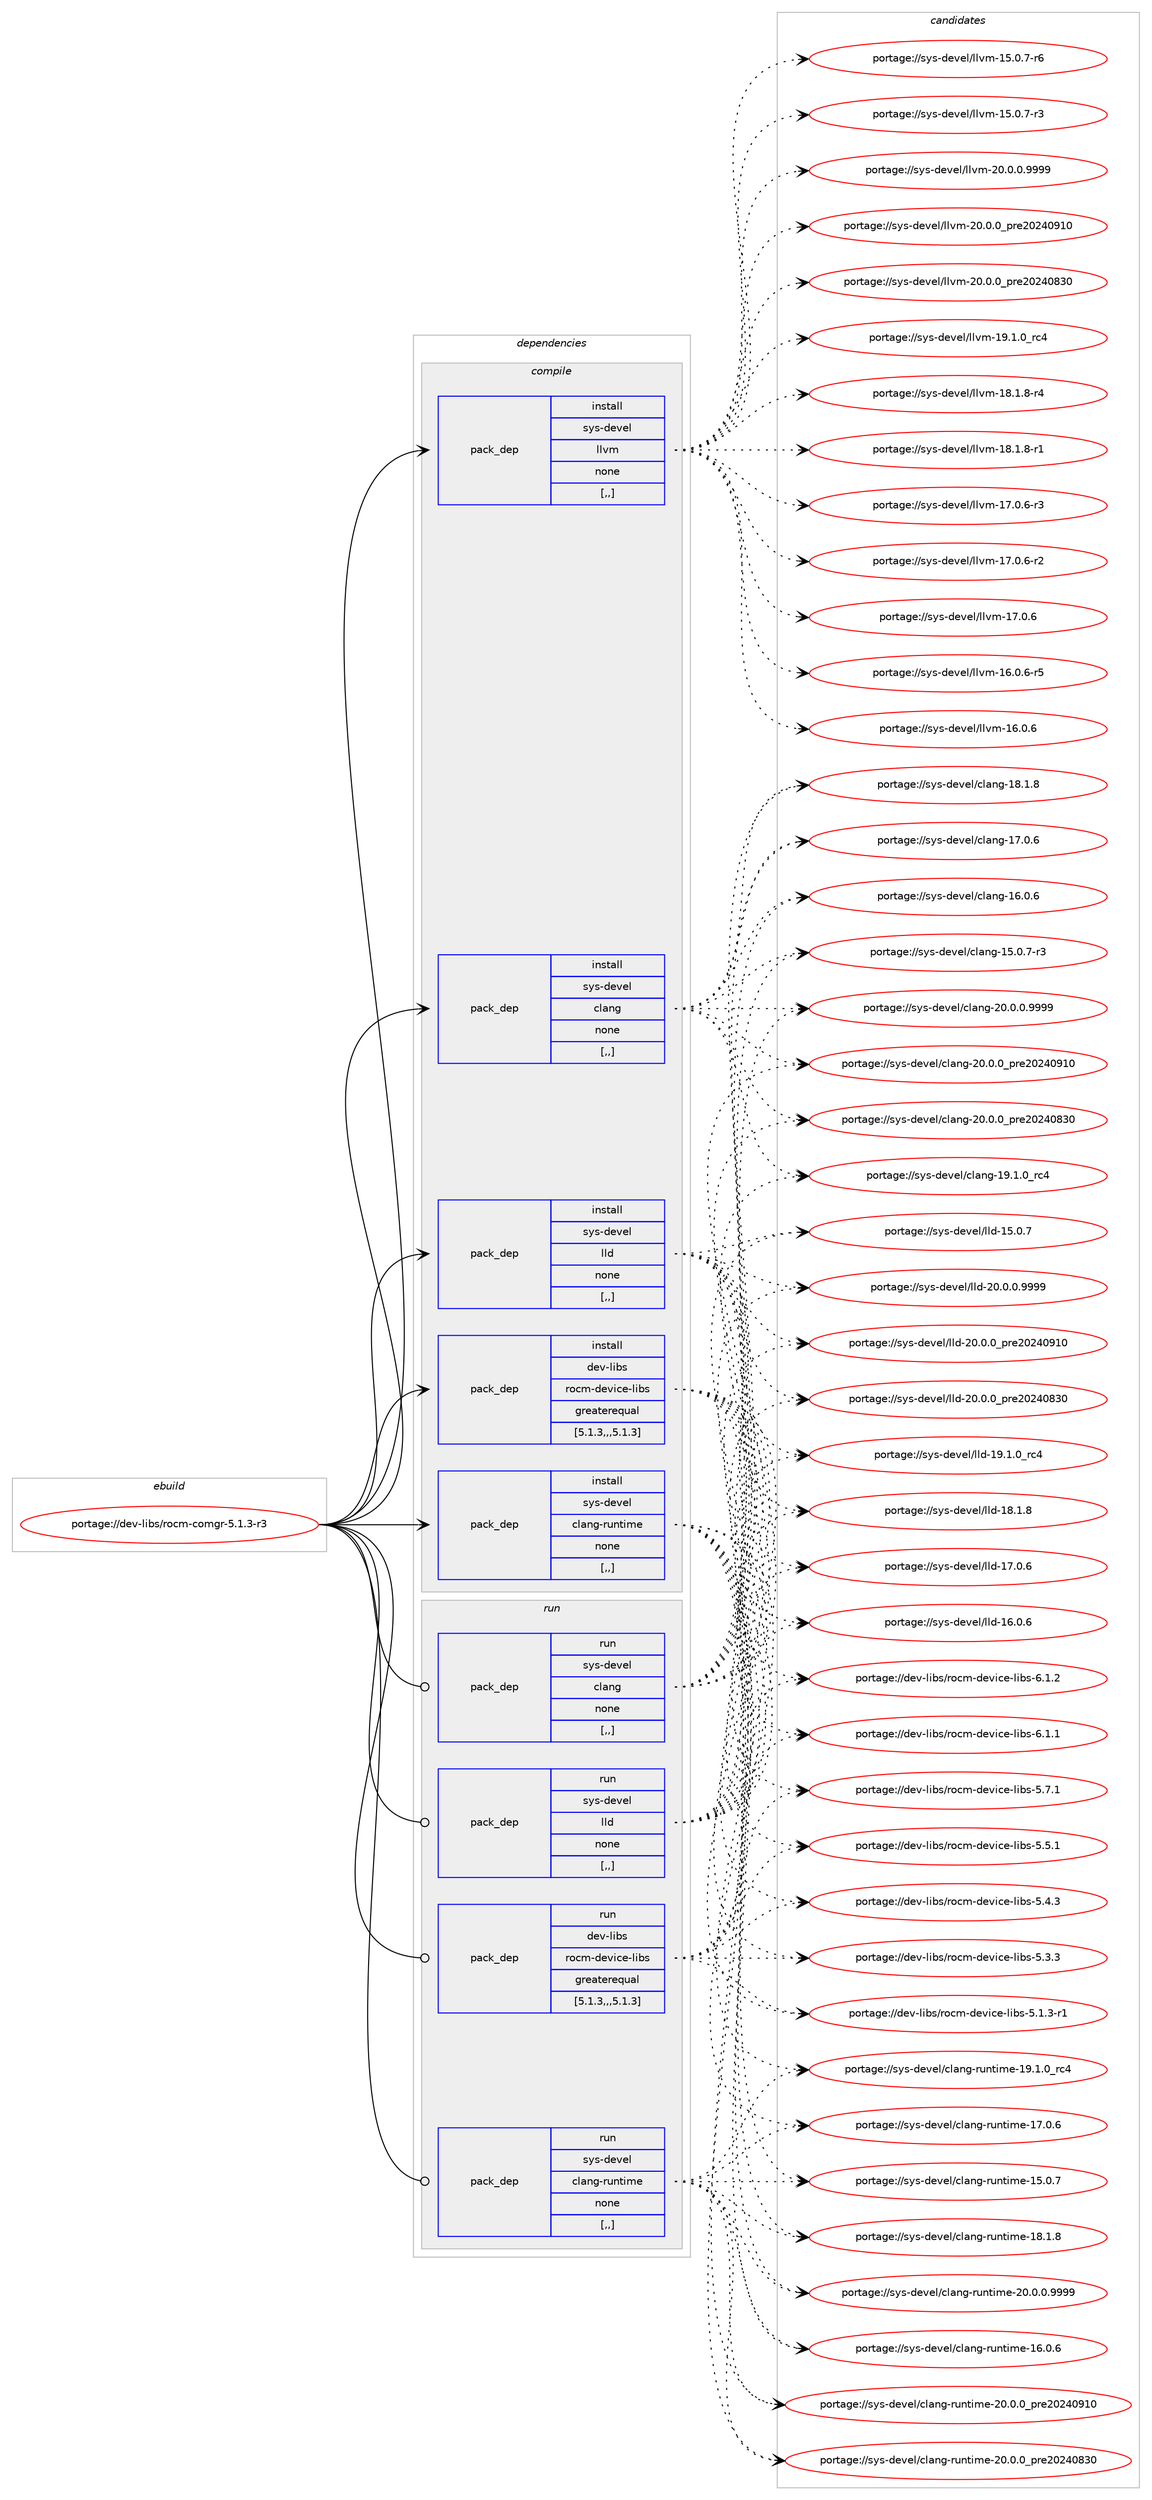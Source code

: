digraph prolog {

# *************
# Graph options
# *************

newrank=true;
concentrate=true;
compound=true;
graph [rankdir=LR,fontname=Helvetica,fontsize=10,ranksep=1.5];#, ranksep=2.5, nodesep=0.2];
edge  [arrowhead=vee];
node  [fontname=Helvetica,fontsize=10];

# **********
# The ebuild
# **********

subgraph cluster_leftcol {
color=gray;
label=<<i>ebuild</i>>;
id [label="portage://dev-libs/rocm-comgr-5.1.3-r3", color=red, width=4, href="../dev-libs/rocm-comgr-5.1.3-r3.svg"];
}

# ****************
# The dependencies
# ****************

subgraph cluster_midcol {
color=gray;
label=<<i>dependencies</i>>;
subgraph cluster_compile {
fillcolor="#eeeeee";
style=filled;
label=<<i>compile</i>>;
subgraph pack445096 {
dependency608224 [label=<<TABLE BORDER="0" CELLBORDER="1" CELLSPACING="0" CELLPADDING="4" WIDTH="220"><TR><TD ROWSPAN="6" CELLPADDING="30">pack_dep</TD></TR><TR><TD WIDTH="110">install</TD></TR><TR><TD>dev-libs</TD></TR><TR><TD>rocm-device-libs</TD></TR><TR><TD>greaterequal</TD></TR><TR><TD>[5.1.3,,,5.1.3]</TD></TR></TABLE>>, shape=none, color=blue];
}
id:e -> dependency608224:w [weight=20,style="solid",arrowhead="vee"];
subgraph pack445097 {
dependency608225 [label=<<TABLE BORDER="0" CELLBORDER="1" CELLSPACING="0" CELLPADDING="4" WIDTH="220"><TR><TD ROWSPAN="6" CELLPADDING="30">pack_dep</TD></TR><TR><TD WIDTH="110">install</TD></TR><TR><TD>sys-devel</TD></TR><TR><TD>clang</TD></TR><TR><TD>none</TD></TR><TR><TD>[,,]</TD></TR></TABLE>>, shape=none, color=blue];
}
id:e -> dependency608225:w [weight=20,style="solid",arrowhead="vee"];
subgraph pack445098 {
dependency608226 [label=<<TABLE BORDER="0" CELLBORDER="1" CELLSPACING="0" CELLPADDING="4" WIDTH="220"><TR><TD ROWSPAN="6" CELLPADDING="30">pack_dep</TD></TR><TR><TD WIDTH="110">install</TD></TR><TR><TD>sys-devel</TD></TR><TR><TD>clang-runtime</TD></TR><TR><TD>none</TD></TR><TR><TD>[,,]</TD></TR></TABLE>>, shape=none, color=blue];
}
id:e -> dependency608226:w [weight=20,style="solid",arrowhead="vee"];
subgraph pack445099 {
dependency608227 [label=<<TABLE BORDER="0" CELLBORDER="1" CELLSPACING="0" CELLPADDING="4" WIDTH="220"><TR><TD ROWSPAN="6" CELLPADDING="30">pack_dep</TD></TR><TR><TD WIDTH="110">install</TD></TR><TR><TD>sys-devel</TD></TR><TR><TD>lld</TD></TR><TR><TD>none</TD></TR><TR><TD>[,,]</TD></TR></TABLE>>, shape=none, color=blue];
}
id:e -> dependency608227:w [weight=20,style="solid",arrowhead="vee"];
subgraph pack445100 {
dependency608228 [label=<<TABLE BORDER="0" CELLBORDER="1" CELLSPACING="0" CELLPADDING="4" WIDTH="220"><TR><TD ROWSPAN="6" CELLPADDING="30">pack_dep</TD></TR><TR><TD WIDTH="110">install</TD></TR><TR><TD>sys-devel</TD></TR><TR><TD>llvm</TD></TR><TR><TD>none</TD></TR><TR><TD>[,,]</TD></TR></TABLE>>, shape=none, color=blue];
}
id:e -> dependency608228:w [weight=20,style="solid",arrowhead="vee"];
}
subgraph cluster_compileandrun {
fillcolor="#eeeeee";
style=filled;
label=<<i>compile and run</i>>;
}
subgraph cluster_run {
fillcolor="#eeeeee";
style=filled;
label=<<i>run</i>>;
subgraph pack445101 {
dependency608229 [label=<<TABLE BORDER="0" CELLBORDER="1" CELLSPACING="0" CELLPADDING="4" WIDTH="220"><TR><TD ROWSPAN="6" CELLPADDING="30">pack_dep</TD></TR><TR><TD WIDTH="110">run</TD></TR><TR><TD>dev-libs</TD></TR><TR><TD>rocm-device-libs</TD></TR><TR><TD>greaterequal</TD></TR><TR><TD>[5.1.3,,,5.1.3]</TD></TR></TABLE>>, shape=none, color=blue];
}
id:e -> dependency608229:w [weight=20,style="solid",arrowhead="odot"];
subgraph pack445102 {
dependency608230 [label=<<TABLE BORDER="0" CELLBORDER="1" CELLSPACING="0" CELLPADDING="4" WIDTH="220"><TR><TD ROWSPAN="6" CELLPADDING="30">pack_dep</TD></TR><TR><TD WIDTH="110">run</TD></TR><TR><TD>sys-devel</TD></TR><TR><TD>clang</TD></TR><TR><TD>none</TD></TR><TR><TD>[,,]</TD></TR></TABLE>>, shape=none, color=blue];
}
id:e -> dependency608230:w [weight=20,style="solid",arrowhead="odot"];
subgraph pack445103 {
dependency608231 [label=<<TABLE BORDER="0" CELLBORDER="1" CELLSPACING="0" CELLPADDING="4" WIDTH="220"><TR><TD ROWSPAN="6" CELLPADDING="30">pack_dep</TD></TR><TR><TD WIDTH="110">run</TD></TR><TR><TD>sys-devel</TD></TR><TR><TD>clang-runtime</TD></TR><TR><TD>none</TD></TR><TR><TD>[,,]</TD></TR></TABLE>>, shape=none, color=blue];
}
id:e -> dependency608231:w [weight=20,style="solid",arrowhead="odot"];
subgraph pack445104 {
dependency608232 [label=<<TABLE BORDER="0" CELLBORDER="1" CELLSPACING="0" CELLPADDING="4" WIDTH="220"><TR><TD ROWSPAN="6" CELLPADDING="30">pack_dep</TD></TR><TR><TD WIDTH="110">run</TD></TR><TR><TD>sys-devel</TD></TR><TR><TD>lld</TD></TR><TR><TD>none</TD></TR><TR><TD>[,,]</TD></TR></TABLE>>, shape=none, color=blue];
}
id:e -> dependency608232:w [weight=20,style="solid",arrowhead="odot"];
}
}

# **************
# The candidates
# **************

subgraph cluster_choices {
rank=same;
color=gray;
label=<<i>candidates</i>>;

subgraph choice445096 {
color=black;
nodesep=1;
choice1001011184510810598115471141119910945100101118105991014510810598115455446494650 [label="portage://dev-libs/rocm-device-libs-6.1.2", color=red, width=4,href="../dev-libs/rocm-device-libs-6.1.2.svg"];
choice1001011184510810598115471141119910945100101118105991014510810598115455446494649 [label="portage://dev-libs/rocm-device-libs-6.1.1", color=red, width=4,href="../dev-libs/rocm-device-libs-6.1.1.svg"];
choice1001011184510810598115471141119910945100101118105991014510810598115455346554649 [label="portage://dev-libs/rocm-device-libs-5.7.1", color=red, width=4,href="../dev-libs/rocm-device-libs-5.7.1.svg"];
choice1001011184510810598115471141119910945100101118105991014510810598115455346534649 [label="portage://dev-libs/rocm-device-libs-5.5.1", color=red, width=4,href="../dev-libs/rocm-device-libs-5.5.1.svg"];
choice1001011184510810598115471141119910945100101118105991014510810598115455346524651 [label="portage://dev-libs/rocm-device-libs-5.4.3", color=red, width=4,href="../dev-libs/rocm-device-libs-5.4.3.svg"];
choice1001011184510810598115471141119910945100101118105991014510810598115455346514651 [label="portage://dev-libs/rocm-device-libs-5.3.3", color=red, width=4,href="../dev-libs/rocm-device-libs-5.3.3.svg"];
choice10010111845108105981154711411199109451001011181059910145108105981154553464946514511449 [label="portage://dev-libs/rocm-device-libs-5.1.3-r1", color=red, width=4,href="../dev-libs/rocm-device-libs-5.1.3-r1.svg"];
dependency608224:e -> choice1001011184510810598115471141119910945100101118105991014510810598115455446494650:w [style=dotted,weight="100"];
dependency608224:e -> choice1001011184510810598115471141119910945100101118105991014510810598115455446494649:w [style=dotted,weight="100"];
dependency608224:e -> choice1001011184510810598115471141119910945100101118105991014510810598115455346554649:w [style=dotted,weight="100"];
dependency608224:e -> choice1001011184510810598115471141119910945100101118105991014510810598115455346534649:w [style=dotted,weight="100"];
dependency608224:e -> choice1001011184510810598115471141119910945100101118105991014510810598115455346524651:w [style=dotted,weight="100"];
dependency608224:e -> choice1001011184510810598115471141119910945100101118105991014510810598115455346514651:w [style=dotted,weight="100"];
dependency608224:e -> choice10010111845108105981154711411199109451001011181059910145108105981154553464946514511449:w [style=dotted,weight="100"];
}
subgraph choice445097 {
color=black;
nodesep=1;
choice11512111545100101118101108479910897110103455048464846484657575757 [label="portage://sys-devel/clang-20.0.0.9999", color=red, width=4,href="../sys-devel/clang-20.0.0.9999.svg"];
choice1151211154510010111810110847991089711010345504846484648951121141015048505248574948 [label="portage://sys-devel/clang-20.0.0_pre20240910", color=red, width=4,href="../sys-devel/clang-20.0.0_pre20240910.svg"];
choice1151211154510010111810110847991089711010345504846484648951121141015048505248565148 [label="portage://sys-devel/clang-20.0.0_pre20240830", color=red, width=4,href="../sys-devel/clang-20.0.0_pre20240830.svg"];
choice1151211154510010111810110847991089711010345495746494648951149952 [label="portage://sys-devel/clang-19.1.0_rc4", color=red, width=4,href="../sys-devel/clang-19.1.0_rc4.svg"];
choice1151211154510010111810110847991089711010345495646494656 [label="portage://sys-devel/clang-18.1.8", color=red, width=4,href="../sys-devel/clang-18.1.8.svg"];
choice1151211154510010111810110847991089711010345495546484654 [label="portage://sys-devel/clang-17.0.6", color=red, width=4,href="../sys-devel/clang-17.0.6.svg"];
choice1151211154510010111810110847991089711010345495446484654 [label="portage://sys-devel/clang-16.0.6", color=red, width=4,href="../sys-devel/clang-16.0.6.svg"];
choice11512111545100101118101108479910897110103454953464846554511451 [label="portage://sys-devel/clang-15.0.7-r3", color=red, width=4,href="../sys-devel/clang-15.0.7-r3.svg"];
dependency608225:e -> choice11512111545100101118101108479910897110103455048464846484657575757:w [style=dotted,weight="100"];
dependency608225:e -> choice1151211154510010111810110847991089711010345504846484648951121141015048505248574948:w [style=dotted,weight="100"];
dependency608225:e -> choice1151211154510010111810110847991089711010345504846484648951121141015048505248565148:w [style=dotted,weight="100"];
dependency608225:e -> choice1151211154510010111810110847991089711010345495746494648951149952:w [style=dotted,weight="100"];
dependency608225:e -> choice1151211154510010111810110847991089711010345495646494656:w [style=dotted,weight="100"];
dependency608225:e -> choice1151211154510010111810110847991089711010345495546484654:w [style=dotted,weight="100"];
dependency608225:e -> choice1151211154510010111810110847991089711010345495446484654:w [style=dotted,weight="100"];
dependency608225:e -> choice11512111545100101118101108479910897110103454953464846554511451:w [style=dotted,weight="100"];
}
subgraph choice445098 {
color=black;
nodesep=1;
choice1151211154510010111810110847991089711010345114117110116105109101455048464846484657575757 [label="portage://sys-devel/clang-runtime-20.0.0.9999", color=red, width=4,href="../sys-devel/clang-runtime-20.0.0.9999.svg"];
choice115121115451001011181011084799108971101034511411711011610510910145504846484648951121141015048505248574948 [label="portage://sys-devel/clang-runtime-20.0.0_pre20240910", color=red, width=4,href="../sys-devel/clang-runtime-20.0.0_pre20240910.svg"];
choice115121115451001011181011084799108971101034511411711011610510910145504846484648951121141015048505248565148 [label="portage://sys-devel/clang-runtime-20.0.0_pre20240830", color=red, width=4,href="../sys-devel/clang-runtime-20.0.0_pre20240830.svg"];
choice115121115451001011181011084799108971101034511411711011610510910145495746494648951149952 [label="portage://sys-devel/clang-runtime-19.1.0_rc4", color=red, width=4,href="../sys-devel/clang-runtime-19.1.0_rc4.svg"];
choice115121115451001011181011084799108971101034511411711011610510910145495646494656 [label="portage://sys-devel/clang-runtime-18.1.8", color=red, width=4,href="../sys-devel/clang-runtime-18.1.8.svg"];
choice115121115451001011181011084799108971101034511411711011610510910145495546484654 [label="portage://sys-devel/clang-runtime-17.0.6", color=red, width=4,href="../sys-devel/clang-runtime-17.0.6.svg"];
choice115121115451001011181011084799108971101034511411711011610510910145495446484654 [label="portage://sys-devel/clang-runtime-16.0.6", color=red, width=4,href="../sys-devel/clang-runtime-16.0.6.svg"];
choice115121115451001011181011084799108971101034511411711011610510910145495346484655 [label="portage://sys-devel/clang-runtime-15.0.7", color=red, width=4,href="../sys-devel/clang-runtime-15.0.7.svg"];
dependency608226:e -> choice1151211154510010111810110847991089711010345114117110116105109101455048464846484657575757:w [style=dotted,weight="100"];
dependency608226:e -> choice115121115451001011181011084799108971101034511411711011610510910145504846484648951121141015048505248574948:w [style=dotted,weight="100"];
dependency608226:e -> choice115121115451001011181011084799108971101034511411711011610510910145504846484648951121141015048505248565148:w [style=dotted,weight="100"];
dependency608226:e -> choice115121115451001011181011084799108971101034511411711011610510910145495746494648951149952:w [style=dotted,weight="100"];
dependency608226:e -> choice115121115451001011181011084799108971101034511411711011610510910145495646494656:w [style=dotted,weight="100"];
dependency608226:e -> choice115121115451001011181011084799108971101034511411711011610510910145495546484654:w [style=dotted,weight="100"];
dependency608226:e -> choice115121115451001011181011084799108971101034511411711011610510910145495446484654:w [style=dotted,weight="100"];
dependency608226:e -> choice115121115451001011181011084799108971101034511411711011610510910145495346484655:w [style=dotted,weight="100"];
}
subgraph choice445099 {
color=black;
nodesep=1;
choice1151211154510010111810110847108108100455048464846484657575757 [label="portage://sys-devel/lld-20.0.0.9999", color=red, width=4,href="../sys-devel/lld-20.0.0.9999.svg"];
choice115121115451001011181011084710810810045504846484648951121141015048505248574948 [label="portage://sys-devel/lld-20.0.0_pre20240910", color=red, width=4,href="../sys-devel/lld-20.0.0_pre20240910.svg"];
choice115121115451001011181011084710810810045504846484648951121141015048505248565148 [label="portage://sys-devel/lld-20.0.0_pre20240830", color=red, width=4,href="../sys-devel/lld-20.0.0_pre20240830.svg"];
choice115121115451001011181011084710810810045495746494648951149952 [label="portage://sys-devel/lld-19.1.0_rc4", color=red, width=4,href="../sys-devel/lld-19.1.0_rc4.svg"];
choice115121115451001011181011084710810810045495646494656 [label="portage://sys-devel/lld-18.1.8", color=red, width=4,href="../sys-devel/lld-18.1.8.svg"];
choice115121115451001011181011084710810810045495546484654 [label="portage://sys-devel/lld-17.0.6", color=red, width=4,href="../sys-devel/lld-17.0.6.svg"];
choice115121115451001011181011084710810810045495446484654 [label="portage://sys-devel/lld-16.0.6", color=red, width=4,href="../sys-devel/lld-16.0.6.svg"];
choice115121115451001011181011084710810810045495346484655 [label="portage://sys-devel/lld-15.0.7", color=red, width=4,href="../sys-devel/lld-15.0.7.svg"];
dependency608227:e -> choice1151211154510010111810110847108108100455048464846484657575757:w [style=dotted,weight="100"];
dependency608227:e -> choice115121115451001011181011084710810810045504846484648951121141015048505248574948:w [style=dotted,weight="100"];
dependency608227:e -> choice115121115451001011181011084710810810045504846484648951121141015048505248565148:w [style=dotted,weight="100"];
dependency608227:e -> choice115121115451001011181011084710810810045495746494648951149952:w [style=dotted,weight="100"];
dependency608227:e -> choice115121115451001011181011084710810810045495646494656:w [style=dotted,weight="100"];
dependency608227:e -> choice115121115451001011181011084710810810045495546484654:w [style=dotted,weight="100"];
dependency608227:e -> choice115121115451001011181011084710810810045495446484654:w [style=dotted,weight="100"];
dependency608227:e -> choice115121115451001011181011084710810810045495346484655:w [style=dotted,weight="100"];
}
subgraph choice445100 {
color=black;
nodesep=1;
choice1151211154510010111810110847108108118109455048464846484657575757 [label="portage://sys-devel/llvm-20.0.0.9999", color=red, width=4,href="../sys-devel/llvm-20.0.0.9999.svg"];
choice115121115451001011181011084710810811810945504846484648951121141015048505248574948 [label="portage://sys-devel/llvm-20.0.0_pre20240910", color=red, width=4,href="../sys-devel/llvm-20.0.0_pre20240910.svg"];
choice115121115451001011181011084710810811810945504846484648951121141015048505248565148 [label="portage://sys-devel/llvm-20.0.0_pre20240830", color=red, width=4,href="../sys-devel/llvm-20.0.0_pre20240830.svg"];
choice115121115451001011181011084710810811810945495746494648951149952 [label="portage://sys-devel/llvm-19.1.0_rc4", color=red, width=4,href="../sys-devel/llvm-19.1.0_rc4.svg"];
choice1151211154510010111810110847108108118109454956464946564511452 [label="portage://sys-devel/llvm-18.1.8-r4", color=red, width=4,href="../sys-devel/llvm-18.1.8-r4.svg"];
choice1151211154510010111810110847108108118109454956464946564511449 [label="portage://sys-devel/llvm-18.1.8-r1", color=red, width=4,href="../sys-devel/llvm-18.1.8-r1.svg"];
choice1151211154510010111810110847108108118109454955464846544511451 [label="portage://sys-devel/llvm-17.0.6-r3", color=red, width=4,href="../sys-devel/llvm-17.0.6-r3.svg"];
choice1151211154510010111810110847108108118109454955464846544511450 [label="portage://sys-devel/llvm-17.0.6-r2", color=red, width=4,href="../sys-devel/llvm-17.0.6-r2.svg"];
choice115121115451001011181011084710810811810945495546484654 [label="portage://sys-devel/llvm-17.0.6", color=red, width=4,href="../sys-devel/llvm-17.0.6.svg"];
choice1151211154510010111810110847108108118109454954464846544511453 [label="portage://sys-devel/llvm-16.0.6-r5", color=red, width=4,href="../sys-devel/llvm-16.0.6-r5.svg"];
choice115121115451001011181011084710810811810945495446484654 [label="portage://sys-devel/llvm-16.0.6", color=red, width=4,href="../sys-devel/llvm-16.0.6.svg"];
choice1151211154510010111810110847108108118109454953464846554511454 [label="portage://sys-devel/llvm-15.0.7-r6", color=red, width=4,href="../sys-devel/llvm-15.0.7-r6.svg"];
choice1151211154510010111810110847108108118109454953464846554511451 [label="portage://sys-devel/llvm-15.0.7-r3", color=red, width=4,href="../sys-devel/llvm-15.0.7-r3.svg"];
dependency608228:e -> choice1151211154510010111810110847108108118109455048464846484657575757:w [style=dotted,weight="100"];
dependency608228:e -> choice115121115451001011181011084710810811810945504846484648951121141015048505248574948:w [style=dotted,weight="100"];
dependency608228:e -> choice115121115451001011181011084710810811810945504846484648951121141015048505248565148:w [style=dotted,weight="100"];
dependency608228:e -> choice115121115451001011181011084710810811810945495746494648951149952:w [style=dotted,weight="100"];
dependency608228:e -> choice1151211154510010111810110847108108118109454956464946564511452:w [style=dotted,weight="100"];
dependency608228:e -> choice1151211154510010111810110847108108118109454956464946564511449:w [style=dotted,weight="100"];
dependency608228:e -> choice1151211154510010111810110847108108118109454955464846544511451:w [style=dotted,weight="100"];
dependency608228:e -> choice1151211154510010111810110847108108118109454955464846544511450:w [style=dotted,weight="100"];
dependency608228:e -> choice115121115451001011181011084710810811810945495546484654:w [style=dotted,weight="100"];
dependency608228:e -> choice1151211154510010111810110847108108118109454954464846544511453:w [style=dotted,weight="100"];
dependency608228:e -> choice115121115451001011181011084710810811810945495446484654:w [style=dotted,weight="100"];
dependency608228:e -> choice1151211154510010111810110847108108118109454953464846554511454:w [style=dotted,weight="100"];
dependency608228:e -> choice1151211154510010111810110847108108118109454953464846554511451:w [style=dotted,weight="100"];
}
subgraph choice445101 {
color=black;
nodesep=1;
choice1001011184510810598115471141119910945100101118105991014510810598115455446494650 [label="portage://dev-libs/rocm-device-libs-6.1.2", color=red, width=4,href="../dev-libs/rocm-device-libs-6.1.2.svg"];
choice1001011184510810598115471141119910945100101118105991014510810598115455446494649 [label="portage://dev-libs/rocm-device-libs-6.1.1", color=red, width=4,href="../dev-libs/rocm-device-libs-6.1.1.svg"];
choice1001011184510810598115471141119910945100101118105991014510810598115455346554649 [label="portage://dev-libs/rocm-device-libs-5.7.1", color=red, width=4,href="../dev-libs/rocm-device-libs-5.7.1.svg"];
choice1001011184510810598115471141119910945100101118105991014510810598115455346534649 [label="portage://dev-libs/rocm-device-libs-5.5.1", color=red, width=4,href="../dev-libs/rocm-device-libs-5.5.1.svg"];
choice1001011184510810598115471141119910945100101118105991014510810598115455346524651 [label="portage://dev-libs/rocm-device-libs-5.4.3", color=red, width=4,href="../dev-libs/rocm-device-libs-5.4.3.svg"];
choice1001011184510810598115471141119910945100101118105991014510810598115455346514651 [label="portage://dev-libs/rocm-device-libs-5.3.3", color=red, width=4,href="../dev-libs/rocm-device-libs-5.3.3.svg"];
choice10010111845108105981154711411199109451001011181059910145108105981154553464946514511449 [label="portage://dev-libs/rocm-device-libs-5.1.3-r1", color=red, width=4,href="../dev-libs/rocm-device-libs-5.1.3-r1.svg"];
dependency608229:e -> choice1001011184510810598115471141119910945100101118105991014510810598115455446494650:w [style=dotted,weight="100"];
dependency608229:e -> choice1001011184510810598115471141119910945100101118105991014510810598115455446494649:w [style=dotted,weight="100"];
dependency608229:e -> choice1001011184510810598115471141119910945100101118105991014510810598115455346554649:w [style=dotted,weight="100"];
dependency608229:e -> choice1001011184510810598115471141119910945100101118105991014510810598115455346534649:w [style=dotted,weight="100"];
dependency608229:e -> choice1001011184510810598115471141119910945100101118105991014510810598115455346524651:w [style=dotted,weight="100"];
dependency608229:e -> choice1001011184510810598115471141119910945100101118105991014510810598115455346514651:w [style=dotted,weight="100"];
dependency608229:e -> choice10010111845108105981154711411199109451001011181059910145108105981154553464946514511449:w [style=dotted,weight="100"];
}
subgraph choice445102 {
color=black;
nodesep=1;
choice11512111545100101118101108479910897110103455048464846484657575757 [label="portage://sys-devel/clang-20.0.0.9999", color=red, width=4,href="../sys-devel/clang-20.0.0.9999.svg"];
choice1151211154510010111810110847991089711010345504846484648951121141015048505248574948 [label="portage://sys-devel/clang-20.0.0_pre20240910", color=red, width=4,href="../sys-devel/clang-20.0.0_pre20240910.svg"];
choice1151211154510010111810110847991089711010345504846484648951121141015048505248565148 [label="portage://sys-devel/clang-20.0.0_pre20240830", color=red, width=4,href="../sys-devel/clang-20.0.0_pre20240830.svg"];
choice1151211154510010111810110847991089711010345495746494648951149952 [label="portage://sys-devel/clang-19.1.0_rc4", color=red, width=4,href="../sys-devel/clang-19.1.0_rc4.svg"];
choice1151211154510010111810110847991089711010345495646494656 [label="portage://sys-devel/clang-18.1.8", color=red, width=4,href="../sys-devel/clang-18.1.8.svg"];
choice1151211154510010111810110847991089711010345495546484654 [label="portage://sys-devel/clang-17.0.6", color=red, width=4,href="../sys-devel/clang-17.0.6.svg"];
choice1151211154510010111810110847991089711010345495446484654 [label="portage://sys-devel/clang-16.0.6", color=red, width=4,href="../sys-devel/clang-16.0.6.svg"];
choice11512111545100101118101108479910897110103454953464846554511451 [label="portage://sys-devel/clang-15.0.7-r3", color=red, width=4,href="../sys-devel/clang-15.0.7-r3.svg"];
dependency608230:e -> choice11512111545100101118101108479910897110103455048464846484657575757:w [style=dotted,weight="100"];
dependency608230:e -> choice1151211154510010111810110847991089711010345504846484648951121141015048505248574948:w [style=dotted,weight="100"];
dependency608230:e -> choice1151211154510010111810110847991089711010345504846484648951121141015048505248565148:w [style=dotted,weight="100"];
dependency608230:e -> choice1151211154510010111810110847991089711010345495746494648951149952:w [style=dotted,weight="100"];
dependency608230:e -> choice1151211154510010111810110847991089711010345495646494656:w [style=dotted,weight="100"];
dependency608230:e -> choice1151211154510010111810110847991089711010345495546484654:w [style=dotted,weight="100"];
dependency608230:e -> choice1151211154510010111810110847991089711010345495446484654:w [style=dotted,weight="100"];
dependency608230:e -> choice11512111545100101118101108479910897110103454953464846554511451:w [style=dotted,weight="100"];
}
subgraph choice445103 {
color=black;
nodesep=1;
choice1151211154510010111810110847991089711010345114117110116105109101455048464846484657575757 [label="portage://sys-devel/clang-runtime-20.0.0.9999", color=red, width=4,href="../sys-devel/clang-runtime-20.0.0.9999.svg"];
choice115121115451001011181011084799108971101034511411711011610510910145504846484648951121141015048505248574948 [label="portage://sys-devel/clang-runtime-20.0.0_pre20240910", color=red, width=4,href="../sys-devel/clang-runtime-20.0.0_pre20240910.svg"];
choice115121115451001011181011084799108971101034511411711011610510910145504846484648951121141015048505248565148 [label="portage://sys-devel/clang-runtime-20.0.0_pre20240830", color=red, width=4,href="../sys-devel/clang-runtime-20.0.0_pre20240830.svg"];
choice115121115451001011181011084799108971101034511411711011610510910145495746494648951149952 [label="portage://sys-devel/clang-runtime-19.1.0_rc4", color=red, width=4,href="../sys-devel/clang-runtime-19.1.0_rc4.svg"];
choice115121115451001011181011084799108971101034511411711011610510910145495646494656 [label="portage://sys-devel/clang-runtime-18.1.8", color=red, width=4,href="../sys-devel/clang-runtime-18.1.8.svg"];
choice115121115451001011181011084799108971101034511411711011610510910145495546484654 [label="portage://sys-devel/clang-runtime-17.0.6", color=red, width=4,href="../sys-devel/clang-runtime-17.0.6.svg"];
choice115121115451001011181011084799108971101034511411711011610510910145495446484654 [label="portage://sys-devel/clang-runtime-16.0.6", color=red, width=4,href="../sys-devel/clang-runtime-16.0.6.svg"];
choice115121115451001011181011084799108971101034511411711011610510910145495346484655 [label="portage://sys-devel/clang-runtime-15.0.7", color=red, width=4,href="../sys-devel/clang-runtime-15.0.7.svg"];
dependency608231:e -> choice1151211154510010111810110847991089711010345114117110116105109101455048464846484657575757:w [style=dotted,weight="100"];
dependency608231:e -> choice115121115451001011181011084799108971101034511411711011610510910145504846484648951121141015048505248574948:w [style=dotted,weight="100"];
dependency608231:e -> choice115121115451001011181011084799108971101034511411711011610510910145504846484648951121141015048505248565148:w [style=dotted,weight="100"];
dependency608231:e -> choice115121115451001011181011084799108971101034511411711011610510910145495746494648951149952:w [style=dotted,weight="100"];
dependency608231:e -> choice115121115451001011181011084799108971101034511411711011610510910145495646494656:w [style=dotted,weight="100"];
dependency608231:e -> choice115121115451001011181011084799108971101034511411711011610510910145495546484654:w [style=dotted,weight="100"];
dependency608231:e -> choice115121115451001011181011084799108971101034511411711011610510910145495446484654:w [style=dotted,weight="100"];
dependency608231:e -> choice115121115451001011181011084799108971101034511411711011610510910145495346484655:w [style=dotted,weight="100"];
}
subgraph choice445104 {
color=black;
nodesep=1;
choice1151211154510010111810110847108108100455048464846484657575757 [label="portage://sys-devel/lld-20.0.0.9999", color=red, width=4,href="../sys-devel/lld-20.0.0.9999.svg"];
choice115121115451001011181011084710810810045504846484648951121141015048505248574948 [label="portage://sys-devel/lld-20.0.0_pre20240910", color=red, width=4,href="../sys-devel/lld-20.0.0_pre20240910.svg"];
choice115121115451001011181011084710810810045504846484648951121141015048505248565148 [label="portage://sys-devel/lld-20.0.0_pre20240830", color=red, width=4,href="../sys-devel/lld-20.0.0_pre20240830.svg"];
choice115121115451001011181011084710810810045495746494648951149952 [label="portage://sys-devel/lld-19.1.0_rc4", color=red, width=4,href="../sys-devel/lld-19.1.0_rc4.svg"];
choice115121115451001011181011084710810810045495646494656 [label="portage://sys-devel/lld-18.1.8", color=red, width=4,href="../sys-devel/lld-18.1.8.svg"];
choice115121115451001011181011084710810810045495546484654 [label="portage://sys-devel/lld-17.0.6", color=red, width=4,href="../sys-devel/lld-17.0.6.svg"];
choice115121115451001011181011084710810810045495446484654 [label="portage://sys-devel/lld-16.0.6", color=red, width=4,href="../sys-devel/lld-16.0.6.svg"];
choice115121115451001011181011084710810810045495346484655 [label="portage://sys-devel/lld-15.0.7", color=red, width=4,href="../sys-devel/lld-15.0.7.svg"];
dependency608232:e -> choice1151211154510010111810110847108108100455048464846484657575757:w [style=dotted,weight="100"];
dependency608232:e -> choice115121115451001011181011084710810810045504846484648951121141015048505248574948:w [style=dotted,weight="100"];
dependency608232:e -> choice115121115451001011181011084710810810045504846484648951121141015048505248565148:w [style=dotted,weight="100"];
dependency608232:e -> choice115121115451001011181011084710810810045495746494648951149952:w [style=dotted,weight="100"];
dependency608232:e -> choice115121115451001011181011084710810810045495646494656:w [style=dotted,weight="100"];
dependency608232:e -> choice115121115451001011181011084710810810045495546484654:w [style=dotted,weight="100"];
dependency608232:e -> choice115121115451001011181011084710810810045495446484654:w [style=dotted,weight="100"];
dependency608232:e -> choice115121115451001011181011084710810810045495346484655:w [style=dotted,weight="100"];
}
}

}
